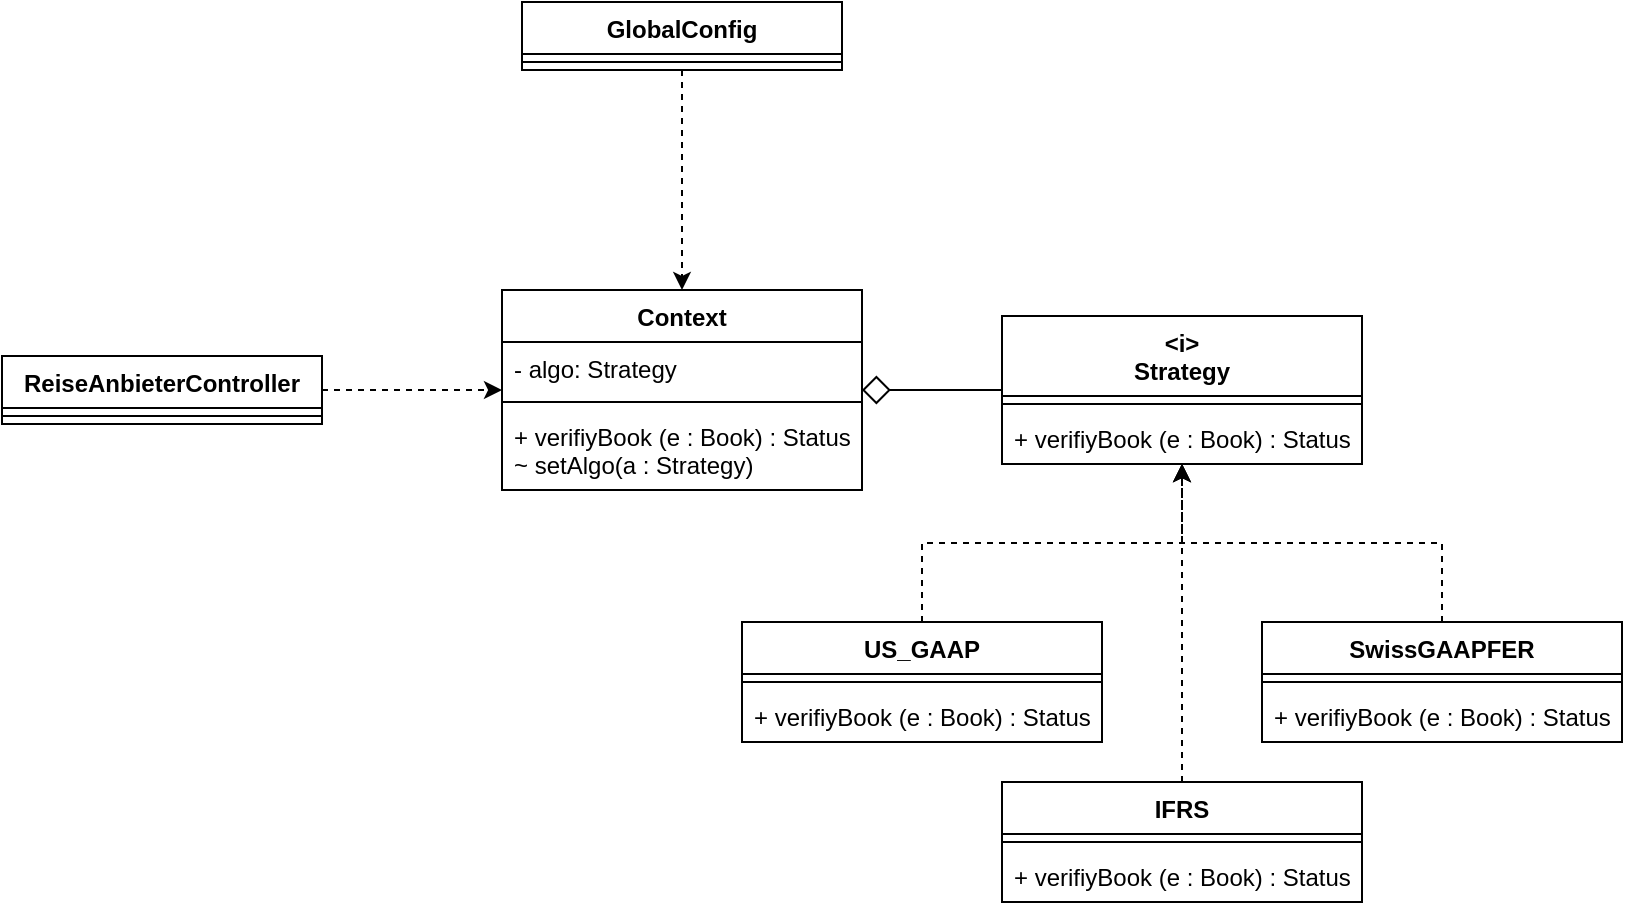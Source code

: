 <mxfile version="16.0.0" type="github">
  <diagram id="k7lWIKqvjzYtwFUY9pzX" name="Page-1">
    <mxGraphModel dx="1376" dy="348" grid="1" gridSize="10" guides="1" tooltips="1" connect="1" arrows="1" fold="1" page="1" pageScale="1" pageWidth="850" pageHeight="1100" math="0" shadow="0">
      <root>
        <mxCell id="0" />
        <mxCell id="1" parent="0" />
        <mxCell id="IZUeb8i_s04Lapq4pkGG-23" style="edgeStyle=orthogonalEdgeStyle;rounded=0;orthogonalLoop=1;jettySize=auto;html=1;endArrow=classic;endFill=1;endSize=6;dashed=1;" edge="1" parent="1" source="IZUeb8i_s04Lapq4pkGG-5" target="IZUeb8i_s04Lapq4pkGG-13">
          <mxGeometry relative="1" as="geometry" />
        </mxCell>
        <mxCell id="IZUeb8i_s04Lapq4pkGG-5" value="ReiseAnbieterController" style="swimlane;fontStyle=1;align=center;verticalAlign=top;childLayout=stackLayout;horizontal=1;startSize=26;horizontalStack=0;resizeParent=1;resizeParentMax=0;resizeLast=0;collapsible=1;marginBottom=0;" vertex="1" parent="1">
          <mxGeometry x="30" y="197" width="160" height="34" as="geometry" />
        </mxCell>
        <mxCell id="IZUeb8i_s04Lapq4pkGG-7" value="" style="line;strokeWidth=1;fillColor=none;align=left;verticalAlign=middle;spacingTop=-1;spacingLeft=3;spacingRight=3;rotatable=0;labelPosition=right;points=[];portConstraint=eastwest;" vertex="1" parent="IZUeb8i_s04Lapq4pkGG-5">
          <mxGeometry y="26" width="160" height="8" as="geometry" />
        </mxCell>
        <mxCell id="IZUeb8i_s04Lapq4pkGG-22" style="edgeStyle=orthogonalEdgeStyle;rounded=0;orthogonalLoop=1;jettySize=auto;html=1;endArrow=classic;endFill=1;endSize=6;dashed=1;" edge="1" parent="1" source="IZUeb8i_s04Lapq4pkGG-9" target="IZUeb8i_s04Lapq4pkGG-13">
          <mxGeometry relative="1" as="geometry" />
        </mxCell>
        <mxCell id="IZUeb8i_s04Lapq4pkGG-9" value="GlobalConfig" style="swimlane;fontStyle=1;align=center;verticalAlign=top;childLayout=stackLayout;horizontal=1;startSize=26;horizontalStack=0;resizeParent=1;resizeParentMax=0;resizeLast=0;collapsible=1;marginBottom=0;" vertex="1" parent="1">
          <mxGeometry x="290" y="20" width="160" height="34" as="geometry" />
        </mxCell>
        <mxCell id="IZUeb8i_s04Lapq4pkGG-11" value="" style="line;strokeWidth=1;fillColor=none;align=left;verticalAlign=middle;spacingTop=-1;spacingLeft=3;spacingRight=3;rotatable=0;labelPosition=right;points=[];portConstraint=eastwest;" vertex="1" parent="IZUeb8i_s04Lapq4pkGG-9">
          <mxGeometry y="26" width="160" height="8" as="geometry" />
        </mxCell>
        <mxCell id="IZUeb8i_s04Lapq4pkGG-13" value="Context" style="swimlane;fontStyle=1;align=center;verticalAlign=top;childLayout=stackLayout;horizontal=1;startSize=26;horizontalStack=0;resizeParent=1;resizeParentMax=0;resizeLast=0;collapsible=1;marginBottom=0;" vertex="1" parent="1">
          <mxGeometry x="280" y="164" width="180" height="100" as="geometry" />
        </mxCell>
        <mxCell id="IZUeb8i_s04Lapq4pkGG-14" value="- algo: Strategy" style="text;strokeColor=none;fillColor=none;align=left;verticalAlign=top;spacingLeft=4;spacingRight=4;overflow=hidden;rotatable=0;points=[[0,0.5],[1,0.5]];portConstraint=eastwest;" vertex="1" parent="IZUeb8i_s04Lapq4pkGG-13">
          <mxGeometry y="26" width="180" height="26" as="geometry" />
        </mxCell>
        <mxCell id="IZUeb8i_s04Lapq4pkGG-15" value="" style="line;strokeWidth=1;fillColor=none;align=left;verticalAlign=middle;spacingTop=-1;spacingLeft=3;spacingRight=3;rotatable=0;labelPosition=right;points=[];portConstraint=eastwest;" vertex="1" parent="IZUeb8i_s04Lapq4pkGG-13">
          <mxGeometry y="52" width="180" height="8" as="geometry" />
        </mxCell>
        <mxCell id="IZUeb8i_s04Lapq4pkGG-16" value="+ verifiyBook (e : Book) : Status&#xa;~ setAlgo(a : Strategy)" style="text;strokeColor=none;fillColor=none;align=left;verticalAlign=top;spacingLeft=4;spacingRight=4;overflow=hidden;rotatable=0;points=[[0,0.5],[1,0.5]];portConstraint=eastwest;" vertex="1" parent="IZUeb8i_s04Lapq4pkGG-13">
          <mxGeometry y="60" width="180" height="40" as="geometry" />
        </mxCell>
        <mxCell id="IZUeb8i_s04Lapq4pkGG-21" style="edgeStyle=orthogonalEdgeStyle;rounded=0;orthogonalLoop=1;jettySize=auto;html=1;endArrow=diamond;endFill=0;endSize=12;" edge="1" parent="1" source="IZUeb8i_s04Lapq4pkGG-17" target="IZUeb8i_s04Lapq4pkGG-13">
          <mxGeometry relative="1" as="geometry" />
        </mxCell>
        <mxCell id="IZUeb8i_s04Lapq4pkGG-17" value="&lt;i&gt;&#xa;Strategy" style="swimlane;fontStyle=1;align=center;verticalAlign=top;childLayout=stackLayout;horizontal=1;startSize=40;horizontalStack=0;resizeParent=1;resizeParentMax=0;resizeLast=0;collapsible=1;marginBottom=0;" vertex="1" parent="1">
          <mxGeometry x="530" y="177" width="180" height="74" as="geometry" />
        </mxCell>
        <mxCell id="IZUeb8i_s04Lapq4pkGG-19" value="" style="line;strokeWidth=1;fillColor=none;align=left;verticalAlign=middle;spacingTop=-1;spacingLeft=3;spacingRight=3;rotatable=0;labelPosition=right;points=[];portConstraint=eastwest;" vertex="1" parent="IZUeb8i_s04Lapq4pkGG-17">
          <mxGeometry y="40" width="180" height="8" as="geometry" />
        </mxCell>
        <mxCell id="IZUeb8i_s04Lapq4pkGG-20" value="+ verifiyBook (e : Book) : Status" style="text;strokeColor=none;fillColor=none;align=left;verticalAlign=top;spacingLeft=4;spacingRight=4;overflow=hidden;rotatable=0;points=[[0,0.5],[1,0.5]];portConstraint=eastwest;" vertex="1" parent="IZUeb8i_s04Lapq4pkGG-17">
          <mxGeometry y="48" width="180" height="26" as="geometry" />
        </mxCell>
        <mxCell id="IZUeb8i_s04Lapq4pkGG-28" style="edgeStyle=orthogonalEdgeStyle;rounded=0;orthogonalLoop=1;jettySize=auto;html=1;dashed=1;endArrow=classic;endFill=1;endSize=6;" edge="1" parent="1" source="IZUeb8i_s04Lapq4pkGG-24" target="IZUeb8i_s04Lapq4pkGG-17">
          <mxGeometry relative="1" as="geometry" />
        </mxCell>
        <mxCell id="IZUeb8i_s04Lapq4pkGG-24" value="SwissGAAPFER" style="swimlane;fontStyle=1;align=center;verticalAlign=top;childLayout=stackLayout;horizontal=1;startSize=26;horizontalStack=0;resizeParent=1;resizeParentMax=0;resizeLast=0;collapsible=1;marginBottom=0;" vertex="1" parent="1">
          <mxGeometry x="660" y="330" width="180" height="60" as="geometry" />
        </mxCell>
        <mxCell id="IZUeb8i_s04Lapq4pkGG-26" value="" style="line;strokeWidth=1;fillColor=none;align=left;verticalAlign=middle;spacingTop=-1;spacingLeft=3;spacingRight=3;rotatable=0;labelPosition=right;points=[];portConstraint=eastwest;" vertex="1" parent="IZUeb8i_s04Lapq4pkGG-24">
          <mxGeometry y="26" width="180" height="8" as="geometry" />
        </mxCell>
        <mxCell id="IZUeb8i_s04Lapq4pkGG-27" value="+ verifiyBook (e : Book) : Status" style="text;strokeColor=none;fillColor=none;align=left;verticalAlign=top;spacingLeft=4;spacingRight=4;overflow=hidden;rotatable=0;points=[[0,0.5],[1,0.5]];portConstraint=eastwest;" vertex="1" parent="IZUeb8i_s04Lapq4pkGG-24">
          <mxGeometry y="34" width="180" height="26" as="geometry" />
        </mxCell>
        <mxCell id="IZUeb8i_s04Lapq4pkGG-32" style="edgeStyle=orthogonalEdgeStyle;rounded=0;orthogonalLoop=1;jettySize=auto;html=1;dashed=1;endArrow=classic;endFill=1;endSize=6;" edge="1" parent="1" source="IZUeb8i_s04Lapq4pkGG-29" target="IZUeb8i_s04Lapq4pkGG-17">
          <mxGeometry relative="1" as="geometry" />
        </mxCell>
        <mxCell id="IZUeb8i_s04Lapq4pkGG-29" value="IFRS" style="swimlane;fontStyle=1;align=center;verticalAlign=top;childLayout=stackLayout;horizontal=1;startSize=26;horizontalStack=0;resizeParent=1;resizeParentMax=0;resizeLast=0;collapsible=1;marginBottom=0;" vertex="1" parent="1">
          <mxGeometry x="530" y="410" width="180" height="60" as="geometry" />
        </mxCell>
        <mxCell id="IZUeb8i_s04Lapq4pkGG-30" value="" style="line;strokeWidth=1;fillColor=none;align=left;verticalAlign=middle;spacingTop=-1;spacingLeft=3;spacingRight=3;rotatable=0;labelPosition=right;points=[];portConstraint=eastwest;" vertex="1" parent="IZUeb8i_s04Lapq4pkGG-29">
          <mxGeometry y="26" width="180" height="8" as="geometry" />
        </mxCell>
        <mxCell id="IZUeb8i_s04Lapq4pkGG-31" value="+ verifiyBook (e : Book) : Status" style="text;strokeColor=none;fillColor=none;align=left;verticalAlign=top;spacingLeft=4;spacingRight=4;overflow=hidden;rotatable=0;points=[[0,0.5],[1,0.5]];portConstraint=eastwest;" vertex="1" parent="IZUeb8i_s04Lapq4pkGG-29">
          <mxGeometry y="34" width="180" height="26" as="geometry" />
        </mxCell>
        <mxCell id="IZUeb8i_s04Lapq4pkGG-36" style="edgeStyle=orthogonalEdgeStyle;rounded=0;orthogonalLoop=1;jettySize=auto;html=1;dashed=1;endArrow=classic;endFill=1;endSize=6;" edge="1" parent="1" source="IZUeb8i_s04Lapq4pkGG-33" target="IZUeb8i_s04Lapq4pkGG-17">
          <mxGeometry relative="1" as="geometry" />
        </mxCell>
        <mxCell id="IZUeb8i_s04Lapq4pkGG-33" value="US_GAAP" style="swimlane;fontStyle=1;align=center;verticalAlign=top;childLayout=stackLayout;horizontal=1;startSize=26;horizontalStack=0;resizeParent=1;resizeParentMax=0;resizeLast=0;collapsible=1;marginBottom=0;" vertex="1" parent="1">
          <mxGeometry x="400" y="330" width="180" height="60" as="geometry" />
        </mxCell>
        <mxCell id="IZUeb8i_s04Lapq4pkGG-34" value="" style="line;strokeWidth=1;fillColor=none;align=left;verticalAlign=middle;spacingTop=-1;spacingLeft=3;spacingRight=3;rotatable=0;labelPosition=right;points=[];portConstraint=eastwest;" vertex="1" parent="IZUeb8i_s04Lapq4pkGG-33">
          <mxGeometry y="26" width="180" height="8" as="geometry" />
        </mxCell>
        <mxCell id="IZUeb8i_s04Lapq4pkGG-35" value="+ verifiyBook (e : Book) : Status" style="text;strokeColor=none;fillColor=none;align=left;verticalAlign=top;spacingLeft=4;spacingRight=4;overflow=hidden;rotatable=0;points=[[0,0.5],[1,0.5]];portConstraint=eastwest;" vertex="1" parent="IZUeb8i_s04Lapq4pkGG-33">
          <mxGeometry y="34" width="180" height="26" as="geometry" />
        </mxCell>
      </root>
    </mxGraphModel>
  </diagram>
</mxfile>
